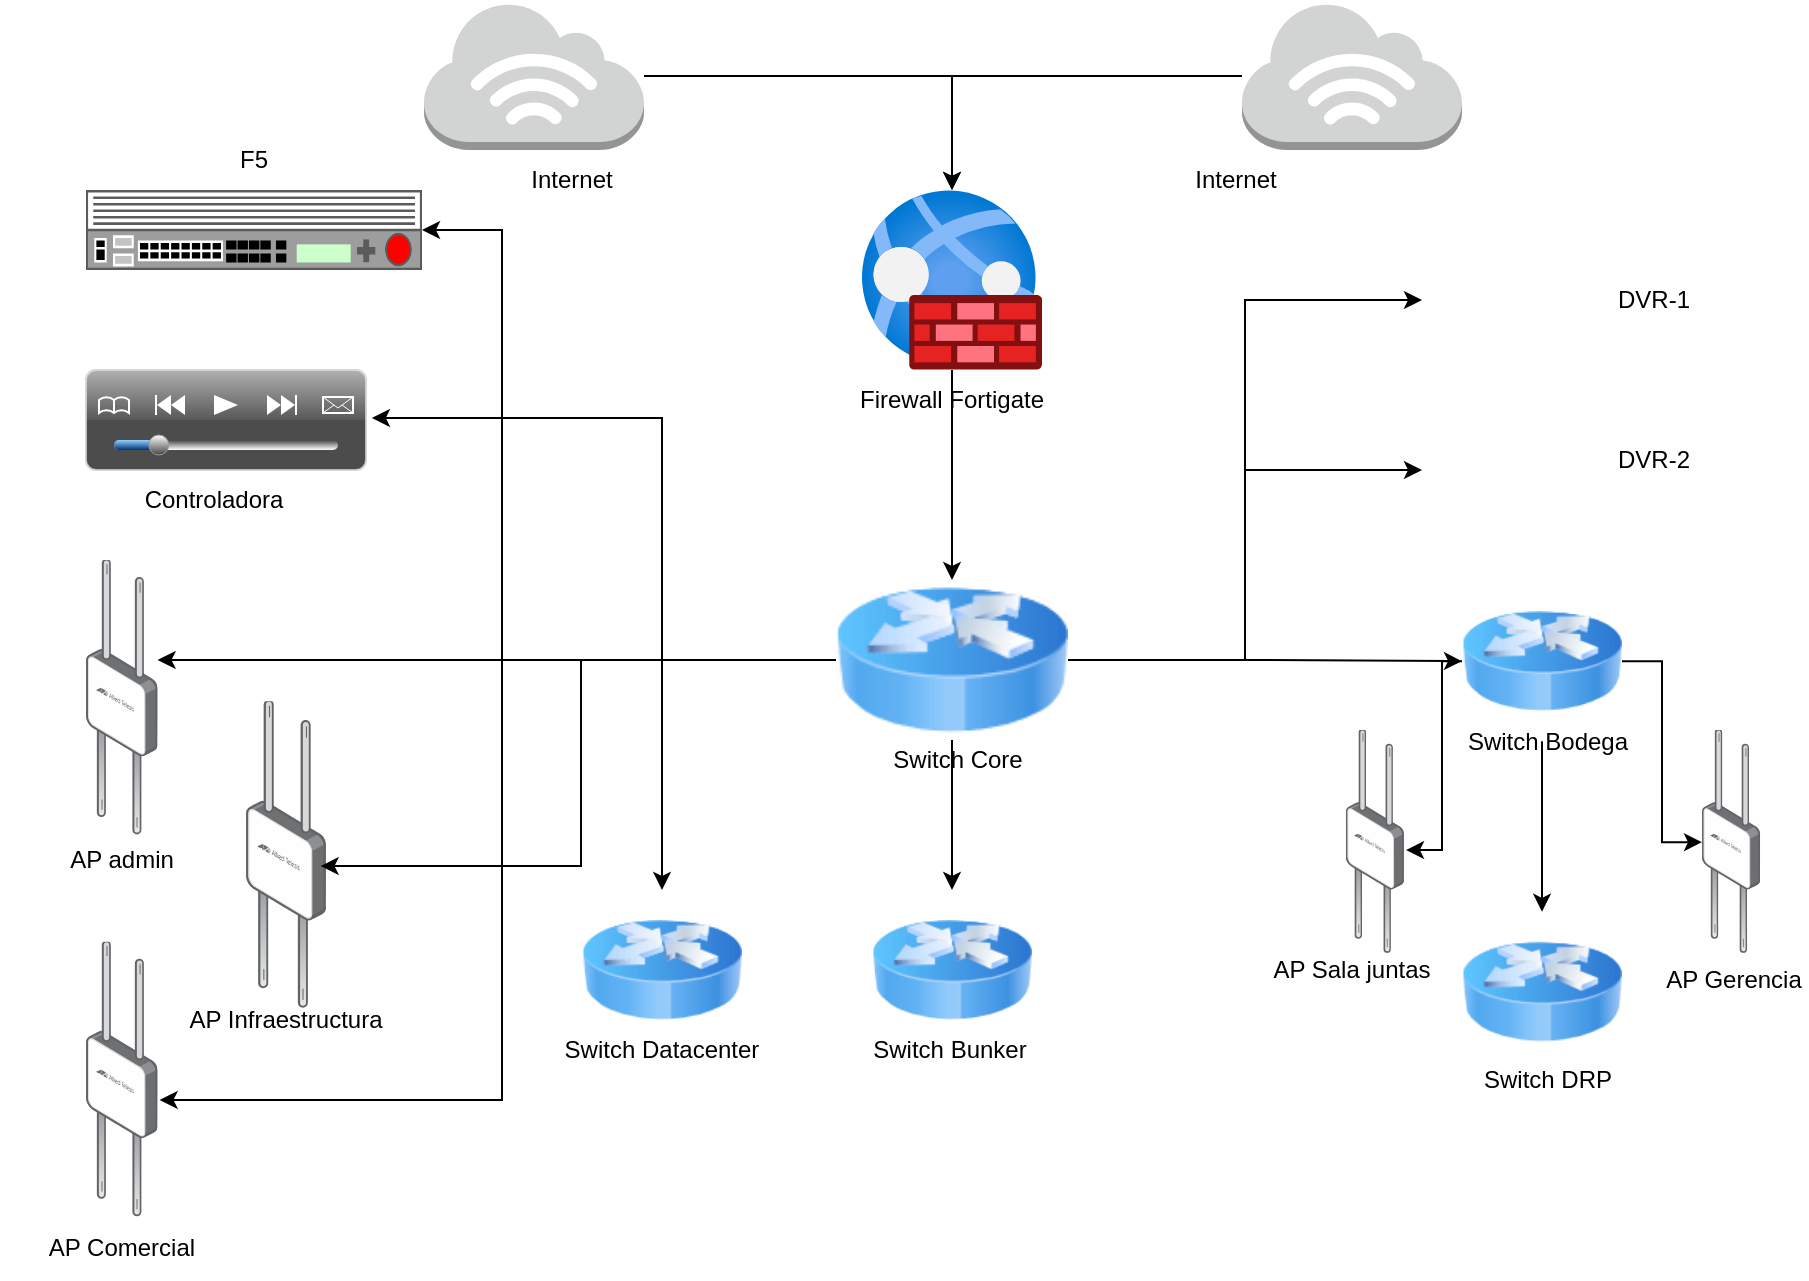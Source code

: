 <mxfile version="22.0.4" type="github">
  <diagram name="Página-1" id="9tAOP30OlYWil3FMNe02">
    <mxGraphModel dx="1120" dy="2959" grid="1" gridSize="10" guides="1" tooltips="1" connect="1" arrows="1" fold="1" page="1" pageScale="1" pageWidth="1169" pageHeight="827" math="0" shadow="0">
      <root>
        <mxCell id="0" />
        <mxCell id="1" parent="0" />
        <mxCell id="2fEGtuGKA0dDOJMrhrad-13" style="edgeStyle=orthogonalEdgeStyle;rounded=0;orthogonalLoop=1;jettySize=auto;html=1;" edge="1" parent="1" source="CN2Vb05HVUa8N6CticsA-1" target="2fEGtuGKA0dDOJMrhrad-6">
          <mxGeometry relative="1" as="geometry" />
        </mxCell>
        <mxCell id="CN2Vb05HVUa8N6CticsA-1" value="" style="image;aspect=fixed;html=1;points=[];align=center;fontSize=12;image=img/lib/azure2/networking/Web_Application_Firewall_Policies_WAF.svg;" parent="1" vertex="1">
          <mxGeometry x="500" y="-1670" width="90" height="90" as="geometry" />
        </mxCell>
        <mxCell id="2fEGtuGKA0dDOJMrhrad-5" style="edgeStyle=orthogonalEdgeStyle;rounded=0;orthogonalLoop=1;jettySize=auto;html=1;" edge="1" parent="1" source="2fEGtuGKA0dDOJMrhrad-1" target="CN2Vb05HVUa8N6CticsA-1">
          <mxGeometry relative="1" as="geometry" />
        </mxCell>
        <mxCell id="2fEGtuGKA0dDOJMrhrad-1" value="" style="outlineConnect=0;dashed=0;verticalLabelPosition=bottom;verticalAlign=top;align=center;html=1;shape=mxgraph.aws3.internet_3;fillColor=#D2D3D3;gradientColor=none;" vertex="1" parent="1">
          <mxGeometry x="690" y="-1764" width="110" height="74" as="geometry" />
        </mxCell>
        <mxCell id="2fEGtuGKA0dDOJMrhrad-4" style="edgeStyle=orthogonalEdgeStyle;rounded=0;orthogonalLoop=1;jettySize=auto;html=1;" edge="1" parent="1" source="2fEGtuGKA0dDOJMrhrad-3" target="CN2Vb05HVUa8N6CticsA-1">
          <mxGeometry relative="1" as="geometry" />
        </mxCell>
        <mxCell id="2fEGtuGKA0dDOJMrhrad-3" value="" style="outlineConnect=0;dashed=0;verticalLabelPosition=bottom;verticalAlign=top;align=center;html=1;shape=mxgraph.aws3.internet_3;fillColor=#D2D3D3;gradientColor=none;" vertex="1" parent="1">
          <mxGeometry x="281" y="-1764" width="110" height="74" as="geometry" />
        </mxCell>
        <mxCell id="2fEGtuGKA0dDOJMrhrad-12" style="edgeStyle=orthogonalEdgeStyle;rounded=0;orthogonalLoop=1;jettySize=auto;html=1;" edge="1" parent="1" source="2fEGtuGKA0dDOJMrhrad-6" target="2fEGtuGKA0dDOJMrhrad-9">
          <mxGeometry relative="1" as="geometry" />
        </mxCell>
        <mxCell id="2fEGtuGKA0dDOJMrhrad-26" style="edgeStyle=orthogonalEdgeStyle;rounded=0;orthogonalLoop=1;jettySize=auto;html=1;" edge="1" parent="1" source="2fEGtuGKA0dDOJMrhrad-6" target="2fEGtuGKA0dDOJMrhrad-7">
          <mxGeometry relative="1" as="geometry" />
        </mxCell>
        <mxCell id="2fEGtuGKA0dDOJMrhrad-27" style="edgeStyle=orthogonalEdgeStyle;rounded=0;orthogonalLoop=1;jettySize=auto;html=1;" edge="1" parent="1" source="2fEGtuGKA0dDOJMrhrad-6" target="2fEGtuGKA0dDOJMrhrad-8">
          <mxGeometry relative="1" as="geometry" />
        </mxCell>
        <mxCell id="2fEGtuGKA0dDOJMrhrad-32" style="edgeStyle=orthogonalEdgeStyle;rounded=0;orthogonalLoop=1;jettySize=auto;html=1;" edge="1" parent="1" source="2fEGtuGKA0dDOJMrhrad-6" target="2fEGtuGKA0dDOJMrhrad-28">
          <mxGeometry relative="1" as="geometry">
            <Array as="points">
              <mxPoint x="270" y="-1435" />
              <mxPoint x="270" y="-1435" />
            </Array>
          </mxGeometry>
        </mxCell>
        <mxCell id="2fEGtuGKA0dDOJMrhrad-35" style="edgeStyle=orthogonalEdgeStyle;rounded=0;orthogonalLoop=1;jettySize=auto;html=1;" edge="1" parent="1" source="2fEGtuGKA0dDOJMrhrad-6" target="2fEGtuGKA0dDOJMrhrad-22">
          <mxGeometry relative="1" as="geometry">
            <Array as="points">
              <mxPoint x="320" y="-1435" />
              <mxPoint x="320" y="-1650" />
            </Array>
          </mxGeometry>
        </mxCell>
        <mxCell id="2fEGtuGKA0dDOJMrhrad-59" style="edgeStyle=orthogonalEdgeStyle;rounded=0;orthogonalLoop=1;jettySize=auto;html=1;entryX=0;entryY=0.5;entryDx=0;entryDy=0;" edge="1" parent="1" source="2fEGtuGKA0dDOJMrhrad-6" target="2fEGtuGKA0dDOJMrhrad-57">
          <mxGeometry relative="1" as="geometry" />
        </mxCell>
        <mxCell id="2fEGtuGKA0dDOJMrhrad-60" style="edgeStyle=orthogonalEdgeStyle;rounded=0;orthogonalLoop=1;jettySize=auto;html=1;entryX=0;entryY=0.5;entryDx=0;entryDy=0;" edge="1" parent="1" source="2fEGtuGKA0dDOJMrhrad-6" target="2fEGtuGKA0dDOJMrhrad-58">
          <mxGeometry relative="1" as="geometry">
            <mxPoint x="730" y="-1540" as="targetPoint" />
          </mxGeometry>
        </mxCell>
        <mxCell id="2fEGtuGKA0dDOJMrhrad-6" value="" style="image;html=1;image=img/lib/clip_art/networking/Router_Icon_128x128.png" vertex="1" parent="1">
          <mxGeometry x="487" y="-1475" width="116" height="80" as="geometry" />
        </mxCell>
        <mxCell id="2fEGtuGKA0dDOJMrhrad-7" value="" style="image;html=1;image=img/lib/clip_art/networking/Router_Icon_128x128.png" vertex="1" parent="1">
          <mxGeometry x="360" y="-1320" width="80" height="80" as="geometry" />
        </mxCell>
        <mxCell id="2fEGtuGKA0dDOJMrhrad-41" style="edgeStyle=orthogonalEdgeStyle;rounded=0;orthogonalLoop=1;jettySize=auto;html=1;" edge="1" parent="1" source="2fEGtuGKA0dDOJMrhrad-8" target="2fEGtuGKA0dDOJMrhrad-38">
          <mxGeometry relative="1" as="geometry" />
        </mxCell>
        <mxCell id="2fEGtuGKA0dDOJMrhrad-44" style="edgeStyle=orthogonalEdgeStyle;rounded=0;orthogonalLoop=1;jettySize=auto;html=1;" edge="1" parent="1" source="2fEGtuGKA0dDOJMrhrad-8" target="2fEGtuGKA0dDOJMrhrad-43">
          <mxGeometry relative="1" as="geometry" />
        </mxCell>
        <mxCell id="2fEGtuGKA0dDOJMrhrad-8" value="" style="image;html=1;image=img/lib/clip_art/networking/Router_Icon_128x128.png" vertex="1" parent="1">
          <mxGeometry x="800" y="-1474.41" width="80" height="80" as="geometry" />
        </mxCell>
        <mxCell id="2fEGtuGKA0dDOJMrhrad-9" value="" style="image;html=1;image=img/lib/clip_art/networking/Router_Icon_128x128.png" vertex="1" parent="1">
          <mxGeometry x="505" y="-1320" width="80" height="80" as="geometry" />
        </mxCell>
        <mxCell id="2fEGtuGKA0dDOJMrhrad-11" value="Switch Core" style="text;html=1;strokeColor=none;fillColor=none;align=center;verticalAlign=middle;whiteSpace=wrap;rounded=0;" vertex="1" parent="1">
          <mxGeometry x="512" y="-1400" width="72" height="30" as="geometry" />
        </mxCell>
        <mxCell id="2fEGtuGKA0dDOJMrhrad-14" value="Switch Datacenter" style="text;html=1;strokeColor=none;fillColor=none;align=center;verticalAlign=middle;whiteSpace=wrap;rounded=0;" vertex="1" parent="1">
          <mxGeometry x="350" y="-1255" width="100" height="30" as="geometry" />
        </mxCell>
        <mxCell id="2fEGtuGKA0dDOJMrhrad-15" value="Internet" style="text;html=1;strokeColor=none;fillColor=none;align=center;verticalAlign=middle;whiteSpace=wrap;rounded=0;" vertex="1" parent="1">
          <mxGeometry x="319" y="-1690" width="72" height="30" as="geometry" />
        </mxCell>
        <mxCell id="2fEGtuGKA0dDOJMrhrad-16" value="Internet" style="text;html=1;strokeColor=none;fillColor=none;align=center;verticalAlign=middle;whiteSpace=wrap;rounded=0;" vertex="1" parent="1">
          <mxGeometry x="650.93" y="-1690" width="72" height="30" as="geometry" />
        </mxCell>
        <mxCell id="2fEGtuGKA0dDOJMrhrad-17" value="Switch Bodega" style="text;html=1;strokeColor=none;fillColor=none;align=center;verticalAlign=middle;whiteSpace=wrap;rounded=0;" vertex="1" parent="1">
          <mxGeometry x="800" y="-1409.41" width="86" height="30" as="geometry" />
        </mxCell>
        <mxCell id="2fEGtuGKA0dDOJMrhrad-18" value="DVR-1" style="text;html=1;strokeColor=none;fillColor=none;align=center;verticalAlign=middle;whiteSpace=wrap;rounded=0;" vertex="1" parent="1">
          <mxGeometry x="860" y="-1630" width="72" height="30" as="geometry" />
        </mxCell>
        <mxCell id="2fEGtuGKA0dDOJMrhrad-19" value="F5" style="text;html=1;strokeColor=none;fillColor=none;align=center;verticalAlign=middle;whiteSpace=wrap;rounded=0;" vertex="1" parent="1">
          <mxGeometry x="160" y="-1700" width="72" height="30" as="geometry" />
        </mxCell>
        <mxCell id="2fEGtuGKA0dDOJMrhrad-20" value="Switch Bunker" style="text;html=1;strokeColor=none;fillColor=none;align=center;verticalAlign=middle;whiteSpace=wrap;rounded=0;" vertex="1" parent="1">
          <mxGeometry x="500" y="-1255" width="88" height="30" as="geometry" />
        </mxCell>
        <mxCell id="2fEGtuGKA0dDOJMrhrad-21" value="Firewall Fortigate" style="text;html=1;strokeColor=none;fillColor=none;align=center;verticalAlign=middle;whiteSpace=wrap;rounded=0;" vertex="1" parent="1">
          <mxGeometry x="497" y="-1580" width="96" height="30" as="geometry" />
        </mxCell>
        <mxCell id="2fEGtuGKA0dDOJMrhrad-22" value="" style="strokeColor=#666666;html=1;labelPosition=right;align=left;spacingLeft=15;shadow=0;dashed=0;outlineConnect=0;shape=mxgraph.rack.f5.big_ip_89x0;" vertex="1" parent="1">
          <mxGeometry x="112" y="-1670" width="168" height="40" as="geometry" />
        </mxCell>
        <mxCell id="2fEGtuGKA0dDOJMrhrad-28" value="" style="image;points=[];aspect=fixed;html=1;align=center;shadow=0;dashed=0;image=img/lib/allied_telesis/wireless/Access_Point_Outdoor.svg;" vertex="1" parent="1">
          <mxGeometry x="112.0" y="-1485.0" width="35.8" height="138.2" as="geometry" />
        </mxCell>
        <mxCell id="2fEGtuGKA0dDOJMrhrad-29" value="" style="image;points=[];aspect=fixed;html=1;align=center;shadow=0;dashed=0;image=img/lib/allied_telesis/wireless/Access_Point_Outdoor.svg;" vertex="1" parent="1">
          <mxGeometry x="192" y="-1414.41" width="40" height="154.41" as="geometry" />
        </mxCell>
        <mxCell id="2fEGtuGKA0dDOJMrhrad-31" value="" style="image;points=[];aspect=fixed;html=1;align=center;shadow=0;dashed=0;image=img/lib/allied_telesis/wireless/Access_Point_Outdoor.svg;" vertex="1" parent="1">
          <mxGeometry x="112.0" y="-1294.1" width="35.8" height="138.2" as="geometry" />
        </mxCell>
        <mxCell id="2fEGtuGKA0dDOJMrhrad-33" style="edgeStyle=orthogonalEdgeStyle;rounded=0;orthogonalLoop=1;jettySize=auto;html=1;entryX=0.933;entryY=0.534;entryDx=0;entryDy=0;entryPerimeter=0;" edge="1" parent="1" source="2fEGtuGKA0dDOJMrhrad-6" target="2fEGtuGKA0dDOJMrhrad-29">
          <mxGeometry relative="1" as="geometry" />
        </mxCell>
        <mxCell id="2fEGtuGKA0dDOJMrhrad-34" style="edgeStyle=orthogonalEdgeStyle;rounded=0;orthogonalLoop=1;jettySize=auto;html=1;entryX=1.028;entryY=0.572;entryDx=0;entryDy=0;entryPerimeter=0;" edge="1" parent="1" source="2fEGtuGKA0dDOJMrhrad-6" target="2fEGtuGKA0dDOJMrhrad-31">
          <mxGeometry relative="1" as="geometry">
            <Array as="points">
              <mxPoint x="320" y="-1435" />
              <mxPoint x="320" y="-1215" />
            </Array>
          </mxGeometry>
        </mxCell>
        <mxCell id="2fEGtuGKA0dDOJMrhrad-36" value="" style="image;points=[];aspect=fixed;html=1;align=center;shadow=0;dashed=0;image=img/lib/allied_telesis/wireless/Access_Point_Outdoor.svg;" vertex="1" parent="1">
          <mxGeometry x="741.93" y="-1400" width="29.07" height="112.2" as="geometry" />
        </mxCell>
        <mxCell id="2fEGtuGKA0dDOJMrhrad-38" value="" style="image;points=[];aspect=fixed;html=1;align=center;shadow=0;dashed=0;image=img/lib/allied_telesis/wireless/Access_Point_Outdoor.svg;" vertex="1" parent="1">
          <mxGeometry x="920" y="-1400" width="29.07" height="112.2" as="geometry" />
        </mxCell>
        <mxCell id="2fEGtuGKA0dDOJMrhrad-42" style="edgeStyle=orthogonalEdgeStyle;rounded=0;orthogonalLoop=1;jettySize=auto;html=1;entryX=1.034;entryY=0.535;entryDx=0;entryDy=0;entryPerimeter=0;" edge="1" parent="1" source="2fEGtuGKA0dDOJMrhrad-8" target="2fEGtuGKA0dDOJMrhrad-36">
          <mxGeometry relative="1" as="geometry">
            <Array as="points">
              <mxPoint x="790" y="-1434" />
              <mxPoint x="790" y="-1340" />
            </Array>
          </mxGeometry>
        </mxCell>
        <mxCell id="2fEGtuGKA0dDOJMrhrad-43" value="" style="image;html=1;image=img/lib/clip_art/networking/Router_Icon_128x128.png" vertex="1" parent="1">
          <mxGeometry x="800" y="-1309.1" width="80" height="80" as="geometry" />
        </mxCell>
        <mxCell id="2fEGtuGKA0dDOJMrhrad-45" value="AP Gerencia" style="text;html=1;strokeColor=none;fillColor=none;align=center;verticalAlign=middle;whiteSpace=wrap;rounded=0;" vertex="1" parent="1">
          <mxGeometry x="900" y="-1290" width="72" height="30" as="geometry" />
        </mxCell>
        <mxCell id="2fEGtuGKA0dDOJMrhrad-46" value="Switch DRP" style="text;html=1;strokeColor=none;fillColor=none;align=center;verticalAlign=middle;whiteSpace=wrap;rounded=0;" vertex="1" parent="1">
          <mxGeometry x="807" y="-1240" width="72" height="30" as="geometry" />
        </mxCell>
        <mxCell id="2fEGtuGKA0dDOJMrhrad-47" value="Controladora" style="text;html=1;strokeColor=none;fillColor=none;align=center;verticalAlign=middle;whiteSpace=wrap;rounded=0;" vertex="1" parent="1">
          <mxGeometry x="140" y="-1530" width="72" height="30" as="geometry" />
        </mxCell>
        <mxCell id="2fEGtuGKA0dDOJMrhrad-48" value="AP admin" style="text;html=1;strokeColor=none;fillColor=none;align=center;verticalAlign=middle;whiteSpace=wrap;rounded=0;" vertex="1" parent="1">
          <mxGeometry x="93.9" y="-1350" width="72" height="30" as="geometry" />
        </mxCell>
        <mxCell id="2fEGtuGKA0dDOJMrhrad-49" value="AP Sala juntas" style="text;html=1;strokeColor=none;fillColor=none;align=center;verticalAlign=middle;whiteSpace=wrap;rounded=0;" vertex="1" parent="1">
          <mxGeometry x="700" y="-1295" width="90" height="30" as="geometry" />
        </mxCell>
        <mxCell id="2fEGtuGKA0dDOJMrhrad-52" value="AP Infraestructura" style="text;html=1;strokeColor=none;fillColor=none;align=center;verticalAlign=middle;whiteSpace=wrap;rounded=0;" vertex="1" parent="1">
          <mxGeometry x="152" y="-1270" width="120" height="30" as="geometry" />
        </mxCell>
        <mxCell id="2fEGtuGKA0dDOJMrhrad-53" value="AP Comercial" style="text;html=1;strokeColor=none;fillColor=none;align=center;verticalAlign=middle;whiteSpace=wrap;rounded=0;" vertex="1" parent="1">
          <mxGeometry x="69.9" y="-1155.9" width="120" height="30" as="geometry" />
        </mxCell>
        <mxCell id="2fEGtuGKA0dDOJMrhrad-54" value="" style="verticalLabelPosition=bottom;verticalAlign=top;html=1;shadow=0;dashed=0;strokeWidth=1;shape=mxgraph.ios.iVideoControls;barPos=20;sketch=0;" vertex="1" parent="1">
          <mxGeometry x="112" y="-1580" width="140" height="50" as="geometry" />
        </mxCell>
        <mxCell id="2fEGtuGKA0dDOJMrhrad-55" style="edgeStyle=orthogonalEdgeStyle;rounded=0;orthogonalLoop=1;jettySize=auto;html=1;entryX=1.021;entryY=0.48;entryDx=0;entryDy=0;entryPerimeter=0;" edge="1" parent="1" source="2fEGtuGKA0dDOJMrhrad-6" target="2fEGtuGKA0dDOJMrhrad-54">
          <mxGeometry relative="1" as="geometry">
            <Array as="points">
              <mxPoint x="400" y="-1435" />
              <mxPoint x="400" y="-1556" />
            </Array>
          </mxGeometry>
        </mxCell>
        <mxCell id="2fEGtuGKA0dDOJMrhrad-57" value="" style="shape=image;html=1;verticalAlign=top;verticalLabelPosition=bottom;labelBackgroundColor=#ffffff;imageAspect=0;aspect=fixed;image=https://cdn0.iconfinder.com/data/icons/google-material-design-3-0/48/ic_fiber_dvr_48px-128.png" vertex="1" parent="1">
          <mxGeometry x="780" y="-1650" width="70" height="70" as="geometry" />
        </mxCell>
        <mxCell id="2fEGtuGKA0dDOJMrhrad-58" value="" style="shape=image;html=1;verticalAlign=top;verticalLabelPosition=bottom;labelBackgroundColor=#ffffff;imageAspect=0;aspect=fixed;image=https://cdn0.iconfinder.com/data/icons/google-material-design-3-0/48/ic_fiber_dvr_48px-128.png" vertex="1" parent="1">
          <mxGeometry x="780" y="-1565" width="70" height="70" as="geometry" />
        </mxCell>
        <mxCell id="2fEGtuGKA0dDOJMrhrad-62" value="DVR-2" style="text;html=1;strokeColor=none;fillColor=none;align=center;verticalAlign=middle;whiteSpace=wrap;rounded=0;" vertex="1" parent="1">
          <mxGeometry x="860" y="-1550" width="72" height="30" as="geometry" />
        </mxCell>
      </root>
    </mxGraphModel>
  </diagram>
</mxfile>
